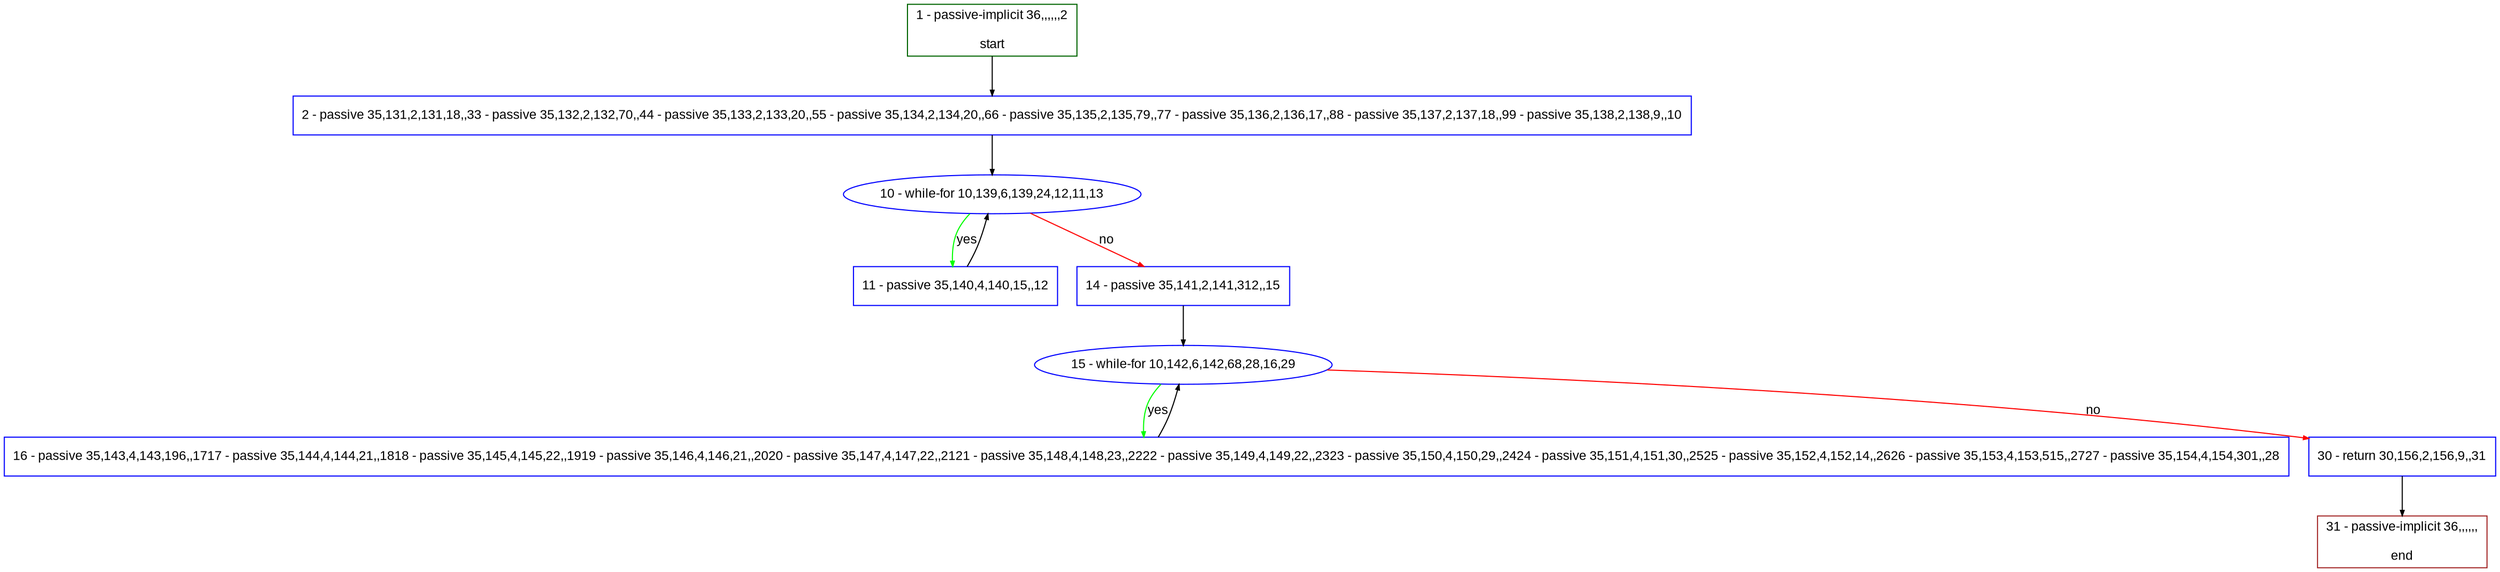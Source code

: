 digraph "" {
  graph [pack="true", label="", fontsize="12", packmode="clust", fontname="Arial", fillcolor="#FFFFCC", bgcolor="white", style="rounded,filled", compound="true"];
  node [node_initialized="no", label="", color="grey", fontsize="12", fillcolor="white", fontname="Arial", style="filled", shape="rectangle", compound="true", fixedsize="false"];
  edge [fontcolor="black", arrowhead="normal", arrowtail="none", arrowsize="0.5", ltail="", label="", color="black", fontsize="12", lhead="", fontname="Arial", dir="forward", compound="true"];
  __N1 [label="2 - passive 35,131,2,131,18,,33 - passive 35,132,2,132,70,,44 - passive 35,133,2,133,20,,55 - passive 35,134,2,134,20,,66 - passive 35,135,2,135,79,,77 - passive 35,136,2,136,17,,88 - passive 35,137,2,137,18,,99 - passive 35,138,2,138,9,,10", color="#0000ff", fillcolor="#ffffff", style="filled", shape="box"];
  __N2 [label="1 - passive-implicit 36,,,,,,2\n\nstart", color="#006400", fillcolor="#ffffff", style="filled", shape="box"];
  __N3 [label="10 - while-for 10,139,6,139,24,12,11,13", color="#0000ff", fillcolor="#ffffff", style="filled", shape="oval"];
  __N4 [label="11 - passive 35,140,4,140,15,,12", color="#0000ff", fillcolor="#ffffff", style="filled", shape="box"];
  __N5 [label="14 - passive 35,141,2,141,312,,15", color="#0000ff", fillcolor="#ffffff", style="filled", shape="box"];
  __N6 [label="15 - while-for 10,142,6,142,68,28,16,29", color="#0000ff", fillcolor="#ffffff", style="filled", shape="oval"];
  __N7 [label="16 - passive 35,143,4,143,196,,1717 - passive 35,144,4,144,21,,1818 - passive 35,145,4,145,22,,1919 - passive 35,146,4,146,21,,2020 - passive 35,147,4,147,22,,2121 - passive 35,148,4,148,23,,2222 - passive 35,149,4,149,22,,2323 - passive 35,150,4,150,29,,2424 - passive 35,151,4,151,30,,2525 - passive 35,152,4,152,14,,2626 - passive 35,153,4,153,515,,2727 - passive 35,154,4,154,301,,28", color="#0000ff", fillcolor="#ffffff", style="filled", shape="box"];
  __N8 [label="30 - return 30,156,2,156,9,,31", color="#0000ff", fillcolor="#ffffff", style="filled", shape="box"];
  __N9 [label="31 - passive-implicit 36,,,,,,\n\nend", color="#a52a2a", fillcolor="#ffffff", style="filled", shape="box"];
  __N2 -> __N1 [arrowhead="normal", arrowtail="none", color="#000000", label="", dir="forward"];
  __N1 -> __N3 [arrowhead="normal", arrowtail="none", color="#000000", label="", dir="forward"];
  __N3 -> __N4 [arrowhead="normal", arrowtail="none", color="#00ff00", label="yes", dir="forward"];
  __N4 -> __N3 [arrowhead="normal", arrowtail="none", color="#000000", label="", dir="forward"];
  __N3 -> __N5 [arrowhead="normal", arrowtail="none", color="#ff0000", label="no", dir="forward"];
  __N5 -> __N6 [arrowhead="normal", arrowtail="none", color="#000000", label="", dir="forward"];
  __N6 -> __N7 [arrowhead="normal", arrowtail="none", color="#00ff00", label="yes", dir="forward"];
  __N7 -> __N6 [arrowhead="normal", arrowtail="none", color="#000000", label="", dir="forward"];
  __N6 -> __N8 [arrowhead="normal", arrowtail="none", color="#ff0000", label="no", dir="forward"];
  __N8 -> __N9 [arrowhead="normal", arrowtail="none", color="#000000", label="", dir="forward"];
}
